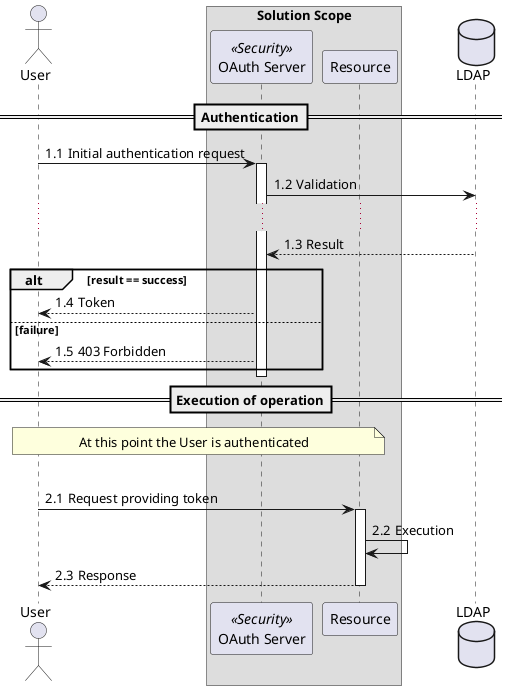 @startuml

actor User
box "Solution Scope"
    participant "OAuth Server" as OAuth <<Security>>
    participant Resource
end box
database LDAP

==Authentication==

autonumber "1'.'#"
User -> OAuth: Initial authentication request
activate OAuth
OAuth -> LDAP: Validation
...
OAuth <-- LDAP: Result
alt result == success
    User <-- OAuth: Token
else failure
    User <-- OAuth: 403 Forbidden
end
deactivate OAuth

==Execution of operation==

Note over User, Resource: At this point the User is authenticated

|||

autonumber "2'.'#"
User -> Resource: Request providing token
activate Resource

Resource -> Resource: Execution
User <-- Resource: Response
deactivate Resource

@enduml
